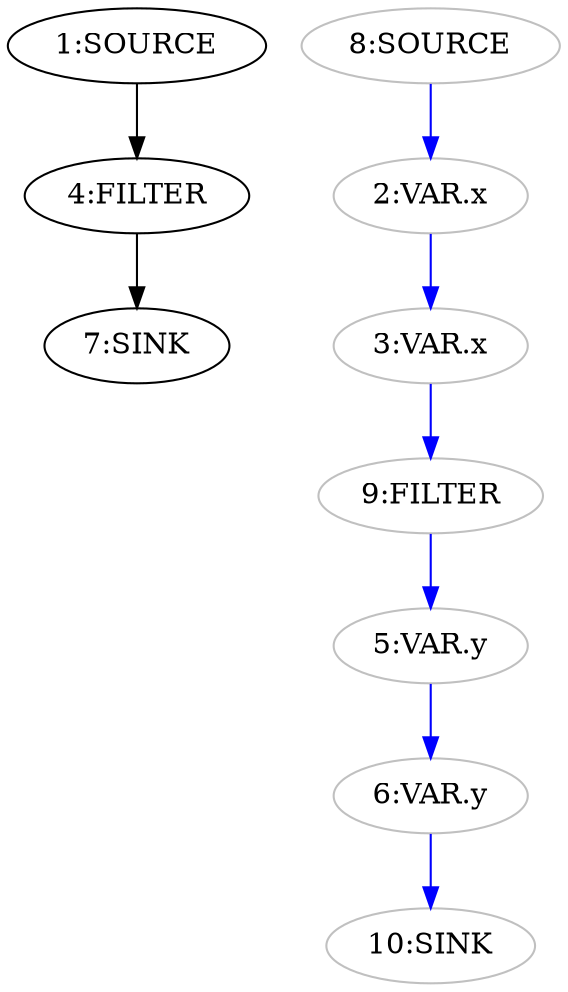 digraph {
  n4 [label="4:FILTER"];
  n1 [label="1:SOURCE"];
  n7 [label="7:SINK"];
  n2 [label="2:VAR.x" color="grey"];
  n3 [label="3:VAR.x" color="grey"];
  n5 [label="5:VAR.y" color="grey"];
  n6 [label="6:VAR.y" color="grey"];
  n8 [label="8:SOURCE" color="grey"];
  n9 [label="9:FILTER" color="grey"];
  n10 [label="10:SINK" color="grey"];
  n1 -> n4 [color="black"];
  n4 -> n7 [color="black"];
  n2 -> n3 [color="blue"];
  n3 -> n9 [color="blue"];
  n5 -> n6 [color="blue"];
  n6 -> n10 [color="blue"];
  n8 -> n2 [color="blue"];
  n9 -> n5 [color="blue"];
}
